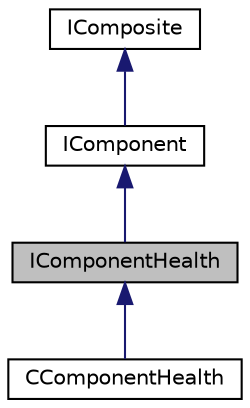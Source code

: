 digraph "IComponentHealth"
{
  edge [fontname="Helvetica",fontsize="10",labelfontname="Helvetica",labelfontsize="10"];
  node [fontname="Helvetica",fontsize="10",shape=record];
  Node1 [label="IComponentHealth",height=0.2,width=0.4,color="black", fillcolor="grey75", style="filled", fontcolor="black"];
  Node2 -> Node1 [dir="back",color="midnightblue",fontsize="10",style="solid",fontname="Helvetica"];
  Node2 [label="IComponent",height=0.2,width=0.4,color="black", fillcolor="white", style="filled",URL="$classIComponent.html",tooltip="Интерфейс компоненты "];
  Node3 -> Node2 [dir="back",color="midnightblue",fontsize="10",style="solid",fontname="Helvetica"];
  Node3 [label="IComposite",height=0.2,width=0.4,color="black", fillcolor="white", style="filled",URL="$classIComposite.html",tooltip="Класс IComposite Объекты Game, Player, Point, Tower, Component являются наследниками компоновщика..."];
  Node1 -> Node4 [dir="back",color="midnightblue",fontsize="10",style="solid",fontname="Helvetica"];
  Node4 [label="CComponentHealth",height=0.2,width=0.4,color="black", fillcolor="white", style="filled",URL="$classCComponentHealth.html",tooltip="Реализация интерфейса компоненты здоровья "];
}
